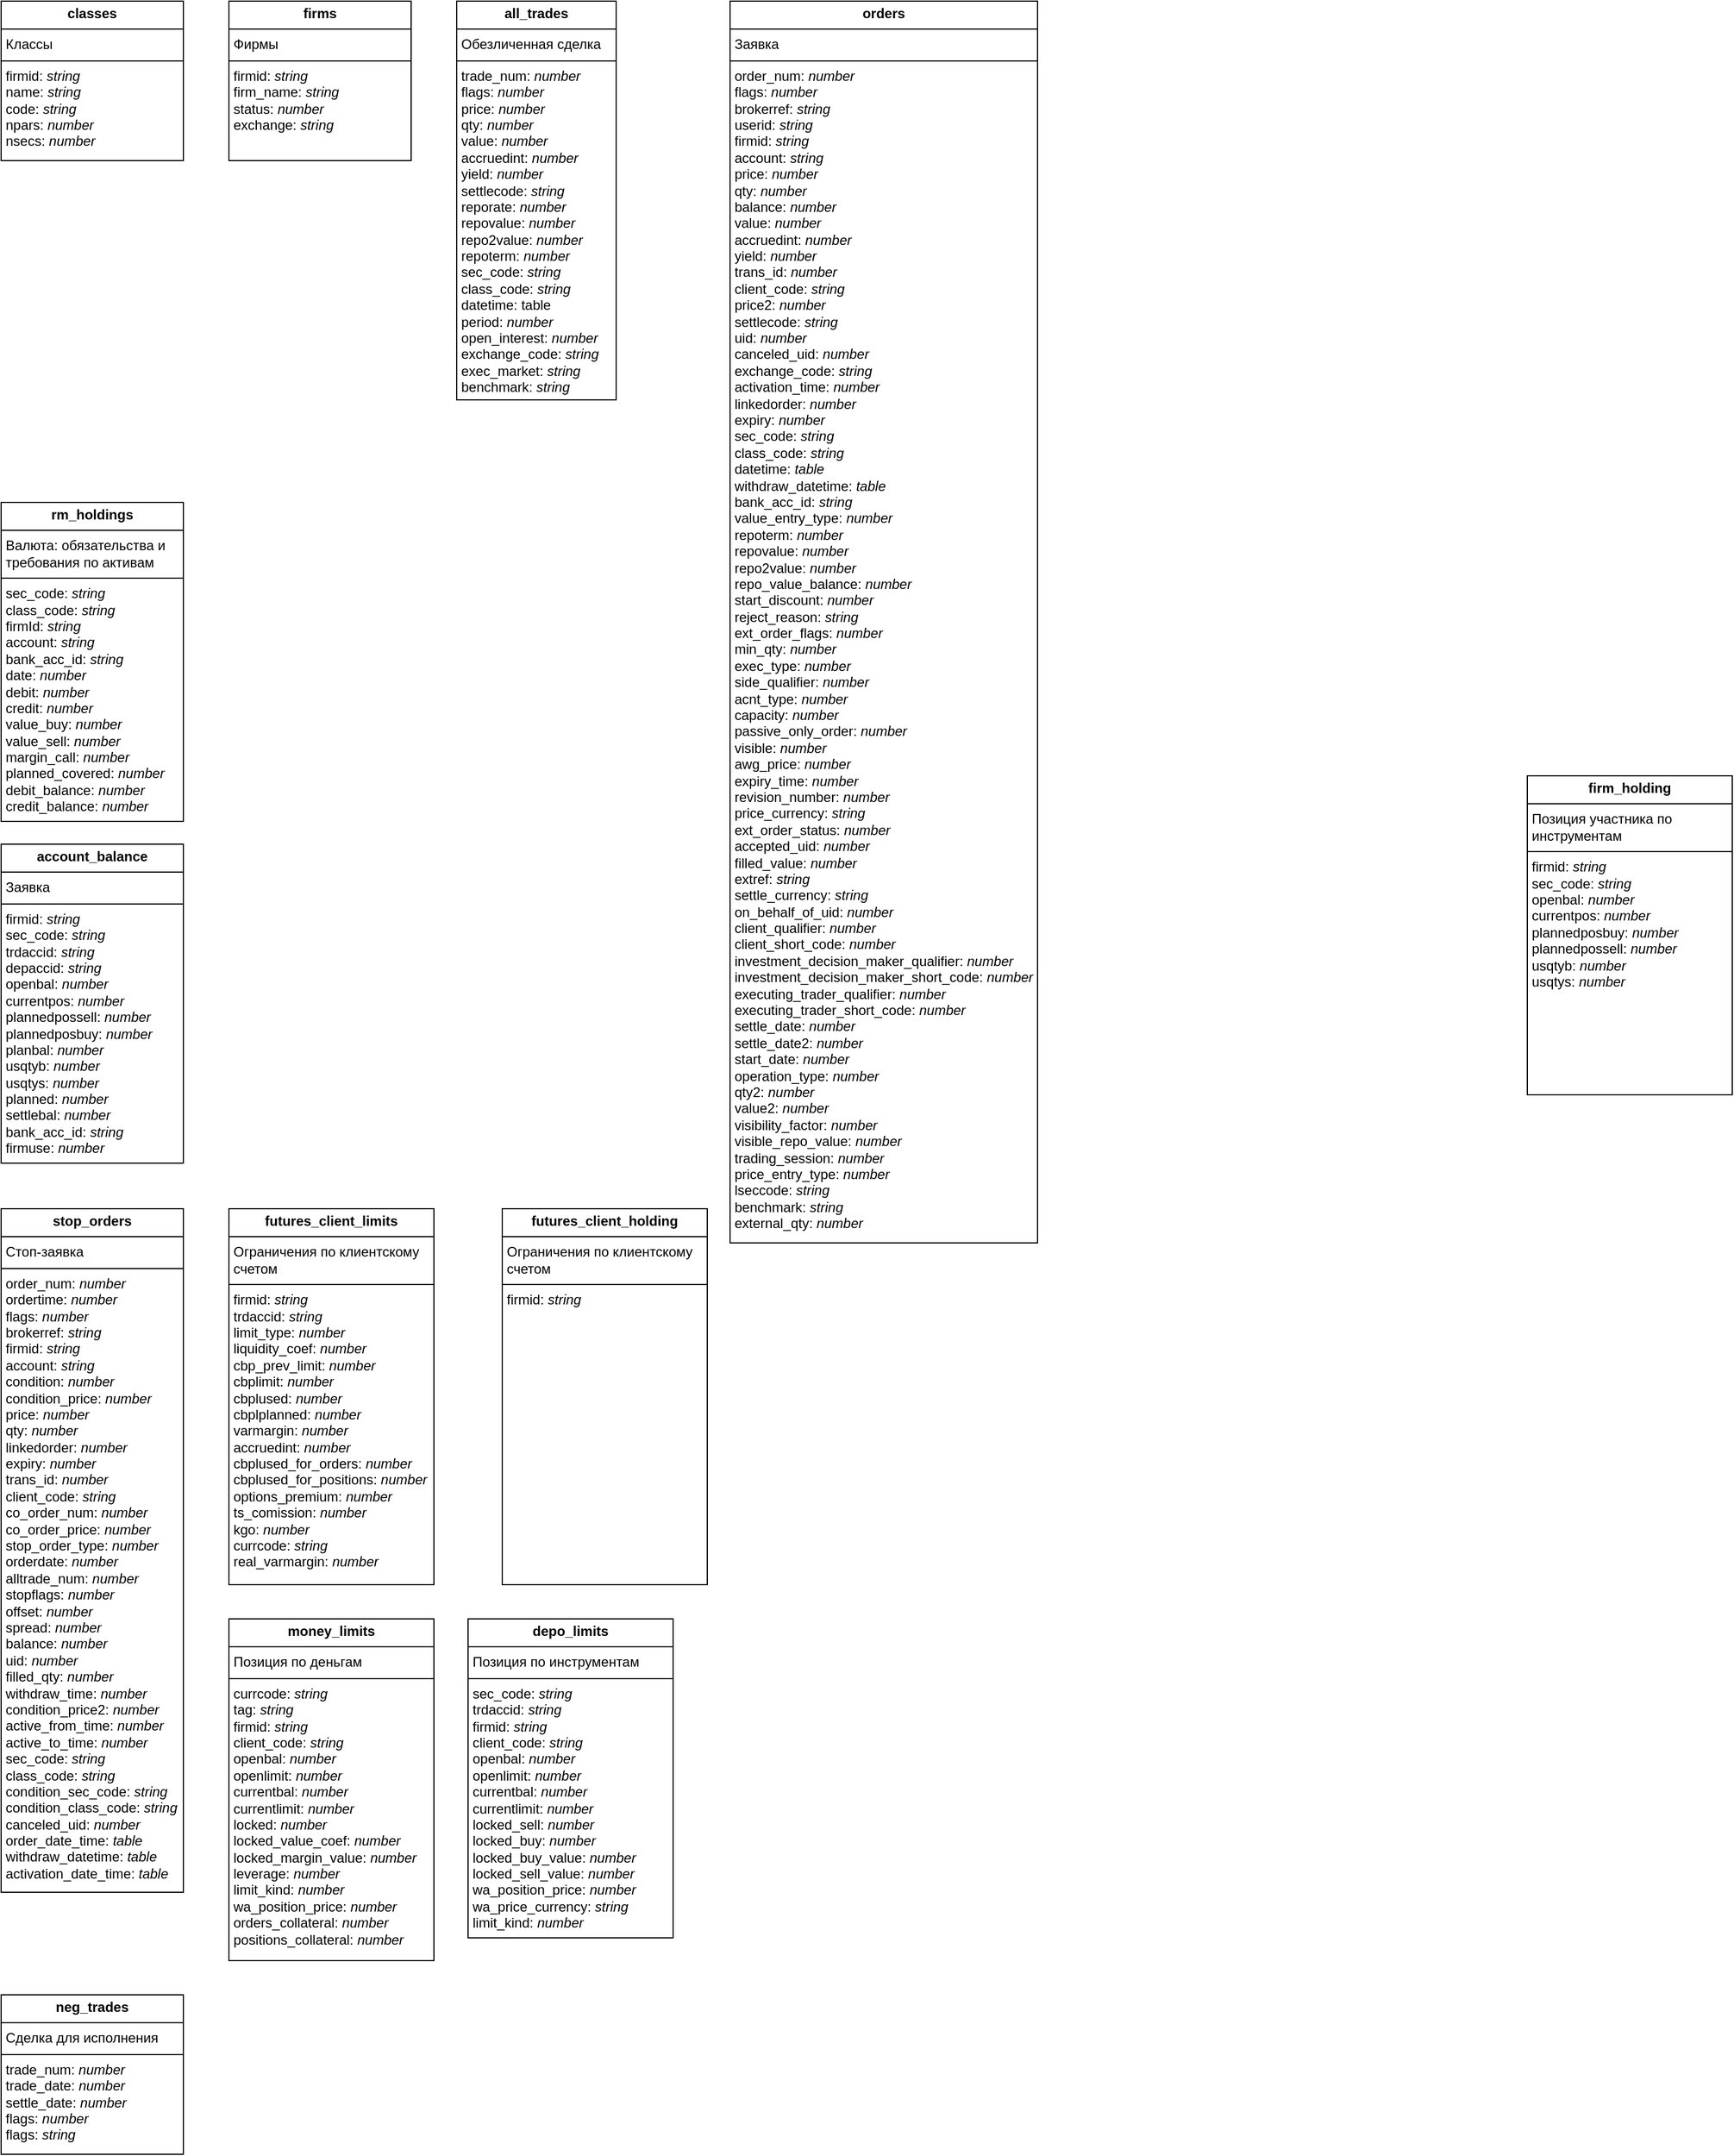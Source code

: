 <mxfile version="25.0.3">
  <diagram name="Page-1" id="c4acf3e9-155e-7222-9cf6-157b1a14988f">
    <mxGraphModel dx="1143" dy="1755" grid="1" gridSize="10" guides="1" tooltips="1" connect="1" arrows="1" fold="1" page="1" pageScale="1" pageWidth="850" pageHeight="1100" background="none" math="0" shadow="0">
      <root>
        <mxCell id="0" />
        <mxCell id="1" parent="0" />
        <mxCell id="q_UCc-18Xy8fkIxG4art-5" value="&lt;p style=&quot;margin:0px;margin-top:4px;text-align:center;&quot;&gt;&lt;b&gt;rm_holdings&lt;/b&gt;&lt;/p&gt;&lt;hr size=&quot;1&quot; style=&quot;border-style:solid;&quot;&gt;&lt;p style=&quot;margin:0px;margin-left:4px;&quot;&gt;Валюта: обязательства и требования по активам&lt;/p&gt;&lt;hr size=&quot;1&quot; style=&quot;border-style:solid;&quot;&gt;&lt;p style=&quot;margin:0px;margin-left:4px;&quot;&gt;sec_code: &lt;i&gt;string&lt;/i&gt;&lt;/p&gt;&lt;p style=&quot;margin:0px;margin-left:4px;&quot;&gt;class_code:&amp;nbsp;&lt;i style=&quot;background-color: initial;&quot;&gt;string&lt;/i&gt;&lt;/p&gt;&lt;p style=&quot;margin:0px;margin-left:4px;&quot;&gt;&lt;span style=&quot;background-color: initial;&quot;&gt;firmId:&amp;nbsp;&lt;/span&gt;&lt;i style=&quot;background-color: initial;&quot;&gt;string&lt;/i&gt;&lt;/p&gt;&lt;p style=&quot;margin:0px;margin-left:4px;&quot;&gt;&lt;span style=&quot;background-color: initial;&quot;&gt;account:&amp;nbsp;&lt;/span&gt;&lt;i style=&quot;background-color: initial;&quot;&gt;string&lt;/i&gt;&lt;/p&gt;&lt;p style=&quot;margin:0px;margin-left:4px;&quot;&gt;&lt;span style=&quot;background-color: initial;&quot;&gt;bank_acc_id:&amp;nbsp;&lt;/span&gt;&lt;i style=&quot;background-color: initial;&quot;&gt;string&lt;/i&gt;&lt;/p&gt;&lt;p style=&quot;margin:0px;margin-left:4px;&quot;&gt;&lt;span style=&quot;background-color: initial;&quot;&gt;date:&amp;nbsp;&lt;/span&gt;&lt;span style=&quot;background-color: initial;&quot;&gt;&lt;i&gt;number&lt;/i&gt;&lt;/span&gt;&lt;/p&gt;&lt;p style=&quot;margin:0px;margin-left:4px;&quot;&gt;&lt;span style=&quot;background-color: initial;&quot;&gt;debit:&amp;nbsp;&lt;/span&gt;&lt;i style=&quot;background-color: initial;&quot;&gt;number&lt;/i&gt;&lt;/p&gt;&lt;p style=&quot;margin:0px;margin-left:4px;&quot;&gt;&lt;span style=&quot;background-color: initial;&quot;&gt;credit:&amp;nbsp;&lt;/span&gt;&lt;i style=&quot;background-color: initial;&quot;&gt;number&lt;/i&gt;&lt;/p&gt;&lt;p style=&quot;margin:0px;margin-left:4px;&quot;&gt;&lt;span style=&quot;background-color: initial;&quot;&gt;value_buy:&amp;nbsp;&lt;/span&gt;&lt;i style=&quot;background-color: initial;&quot;&gt;number&lt;/i&gt;&lt;/p&gt;&lt;p style=&quot;margin:0px;margin-left:4px;&quot;&gt;&lt;span style=&quot;background-color: initial;&quot;&gt;value_sell:&amp;nbsp;&lt;/span&gt;&lt;i style=&quot;background-color: initial;&quot;&gt;number&lt;/i&gt;&lt;/p&gt;&lt;p style=&quot;margin:0px;margin-left:4px;&quot;&gt;&lt;span style=&quot;background-color: initial;&quot;&gt;margin_call:&amp;nbsp;&lt;/span&gt;&lt;i style=&quot;background-color: initial;&quot;&gt;number&lt;/i&gt;&lt;/p&gt;&lt;p style=&quot;margin:0px;margin-left:4px;&quot;&gt;&lt;span style=&quot;background-color: initial;&quot;&gt;planned_covered:&amp;nbsp;&lt;/span&gt;&lt;i style=&quot;background-color: initial;&quot;&gt;number&lt;/i&gt;&lt;/p&gt;&lt;p style=&quot;margin:0px;margin-left:4px;&quot;&gt;&lt;span style=&quot;background-color: initial;&quot;&gt;debit_balance:&amp;nbsp;&lt;/span&gt;&lt;i style=&quot;background-color: initial;&quot;&gt;number&lt;/i&gt;&lt;/p&gt;&lt;p style=&quot;margin:0px;margin-left:4px;&quot;&gt;&lt;span style=&quot;background-color: initial;&quot;&gt;credit_balance:&amp;nbsp;&lt;/span&gt;&lt;i style=&quot;background-color: initial;&quot;&gt;number&lt;/i&gt;&lt;/p&gt;&lt;p style=&quot;margin:0px;margin-left:4px;&quot;&gt;&lt;span style=&quot;background-color: initial;&quot;&gt;&lt;i&gt;&lt;br&gt;&lt;/i&gt;&lt;/span&gt;&lt;/p&gt;" style="verticalAlign=top;align=left;overflow=fill;html=1;whiteSpace=wrap;" vertex="1" parent="1">
          <mxGeometry x="40" y="40" width="160" height="280" as="geometry" />
        </mxCell>
        <mxCell id="q_UCc-18Xy8fkIxG4art-6" value="&lt;p style=&quot;margin:0px;margin-top:4px;text-align:center;&quot;&gt;&lt;b&gt;classes&lt;/b&gt;&lt;/p&gt;&lt;hr size=&quot;1&quot; style=&quot;border-style:solid;&quot;&gt;&lt;p style=&quot;margin:0px;margin-left:4px;&quot;&gt;Классы&lt;/p&gt;&lt;hr size=&quot;1&quot; style=&quot;border-style:solid;&quot;&gt;&lt;p style=&quot;margin:0px;margin-left:4px;&quot;&gt;firmid: &lt;i&gt;string&lt;/i&gt;&lt;/p&gt;&lt;p style=&quot;margin:0px;margin-left:4px;&quot;&gt;name:&amp;nbsp;&lt;i style=&quot;background-color: initial;&quot;&gt;string&lt;/i&gt;&lt;/p&gt;&lt;p style=&quot;margin:0px;margin-left:4px;&quot;&gt;&lt;span style=&quot;background-color: initial;&quot;&gt;code:&amp;nbsp;&lt;/span&gt;&lt;i style=&quot;background-color: initial;&quot;&gt;string&lt;/i&gt;&lt;/p&gt;&lt;p style=&quot;margin:0px;margin-left:4px;&quot;&gt;&lt;span style=&quot;background-color: initial;&quot;&gt;npars:&amp;nbsp;&lt;/span&gt;&lt;span style=&quot;background-color: initial;&quot;&gt;&lt;i&gt;number&lt;/i&gt;&lt;/span&gt;&lt;/p&gt;&lt;p style=&quot;margin:0px;margin-left:4px;&quot;&gt;&lt;span style=&quot;background-color: initial;&quot;&gt;nsecs:&amp;nbsp;&lt;/span&gt;&lt;i style=&quot;background-color: initial;&quot;&gt;number&lt;/i&gt;&lt;/p&gt;&lt;p style=&quot;margin:0px;margin-left:4px;&quot;&gt;&lt;span style=&quot;background-color: initial;&quot;&gt;&lt;i&gt;&lt;br&gt;&lt;/i&gt;&lt;/span&gt;&lt;/p&gt;" style="verticalAlign=top;align=left;overflow=fill;html=1;whiteSpace=wrap;" vertex="1" parent="1">
          <mxGeometry x="40" y="-400" width="160" height="140" as="geometry" />
        </mxCell>
        <mxCell id="q_UCc-18Xy8fkIxG4art-7" value="&lt;p style=&quot;margin:0px;margin-top:4px;text-align:center;&quot;&gt;&lt;b&gt;all_trades&lt;/b&gt;&lt;/p&gt;&lt;hr size=&quot;1&quot; style=&quot;border-style:solid;&quot;&gt;&lt;p style=&quot;margin:0px;margin-left:4px;&quot;&gt;Обезличенная сделка&lt;/p&gt;&lt;hr size=&quot;1&quot; style=&quot;border-style:solid;&quot;&gt;&lt;p style=&quot;margin:0px;margin-left:4px;&quot;&gt;trade_num:&amp;nbsp;&lt;i style=&quot;background-color: initial;&quot;&gt;number&lt;/i&gt;&lt;/p&gt;&lt;p style=&quot;margin:0px;margin-left:4px;&quot;&gt;flags:&amp;nbsp;&lt;i style=&quot;background-color: initial;&quot;&gt;number&lt;/i&gt;&lt;/p&gt;&lt;p style=&quot;margin:0px;margin-left:4px;&quot;&gt;&lt;span style=&quot;background-color: initial;&quot;&gt;price:&amp;nbsp;&lt;/span&gt;&lt;i style=&quot;background-color: initial;&quot;&gt;number&lt;/i&gt;&lt;/p&gt;&lt;p style=&quot;margin:0px;margin-left:4px;&quot;&gt;qty:&amp;nbsp;&lt;i style=&quot;background-color: initial;&quot;&gt;number&lt;/i&gt;&lt;/p&gt;&lt;p style=&quot;margin:0px;margin-left:4px;&quot;&gt;&lt;span style=&quot;background-color: initial;&quot;&gt;value:&amp;nbsp;&lt;/span&gt;&lt;i style=&quot;background-color: initial;&quot;&gt;number&lt;/i&gt;&lt;/p&gt;&lt;p style=&quot;margin:0px;margin-left:4px;&quot;&gt;accruedint:&amp;nbsp;&lt;i style=&quot;background-color: initial;&quot;&gt;number&lt;/i&gt;&lt;/p&gt;&lt;p style=&quot;margin:0px;margin-left:4px;&quot;&gt;yield:&amp;nbsp;&lt;i style=&quot;background-color: initial;&quot;&gt;number&lt;/i&gt;&lt;/p&gt;&lt;p style=&quot;margin:0px;margin-left:4px;&quot;&gt;&lt;span style=&quot;background-color: initial;&quot;&gt;settlecode:&amp;nbsp;&lt;/span&gt;&lt;span style=&quot;background-color: initial;&quot;&gt;&lt;i&gt;string&lt;/i&gt;&lt;/span&gt;&lt;/p&gt;&lt;p style=&quot;margin:0px;margin-left:4px;&quot;&gt;reporate:&amp;nbsp;&lt;i style=&quot;background-color: initial;&quot;&gt;number&lt;/i&gt;&lt;/p&gt;&lt;p style=&quot;margin:0px;margin-left:4px;&quot;&gt;&lt;span style=&quot;background-color: initial;&quot;&gt;repovalue:&amp;nbsp;&lt;/span&gt;&lt;i style=&quot;background-color: initial;&quot;&gt;number&lt;/i&gt;&lt;/p&gt;&lt;p style=&quot;margin:0px;margin-left:4px;&quot;&gt;&lt;span style=&quot;background-color: initial;&quot;&gt;repo2value:&amp;nbsp;&lt;/span&gt;&lt;i style=&quot;background-color: initial;&quot;&gt;number&lt;/i&gt;&lt;/p&gt;&lt;p style=&quot;margin:0px;margin-left:4px;&quot;&gt;repoterm:&amp;nbsp;&lt;i style=&quot;background-color: initial;&quot;&gt;number&lt;/i&gt;&lt;/p&gt;&lt;p style=&quot;margin:0px;margin-left:4px;&quot;&gt;&lt;span style=&quot;background-color: initial;&quot;&gt;sec_code:&amp;nbsp;&lt;/span&gt;&lt;i style=&quot;background-color: initial;&quot;&gt;string&lt;/i&gt;&lt;/p&gt;&lt;p style=&quot;margin:0px;margin-left:4px;&quot;&gt;&lt;span style=&quot;background-color: initial;&quot;&gt;class_code:&amp;nbsp;&lt;/span&gt;&lt;i style=&quot;background-color: initial;&quot;&gt;string&lt;/i&gt;&lt;/p&gt;&lt;p style=&quot;margin:0px;margin-left:4px;&quot;&gt;datetime: table&lt;/p&gt;&lt;p style=&quot;margin:0px;margin-left:4px;&quot;&gt;period:&amp;nbsp;&lt;i style=&quot;background-color: initial;&quot;&gt;number&lt;/i&gt;&lt;/p&gt;&lt;p style=&quot;margin:0px;margin-left:4px;&quot;&gt;&lt;span style=&quot;background-color: initial;&quot;&gt;open_interest:&amp;nbsp;&lt;/span&gt;&lt;i style=&quot;background-color: initial;&quot;&gt;number&lt;/i&gt;&lt;/p&gt;&lt;p style=&quot;margin:0px;margin-left:4px;&quot;&gt;exchange_code:&amp;nbsp;&lt;i style=&quot;background-color: initial;&quot;&gt;string&lt;/i&gt;&lt;/p&gt;&lt;p style=&quot;margin:0px;margin-left:4px;&quot;&gt;exec_market:&amp;nbsp;&lt;i style=&quot;background-color: initial;&quot;&gt;string&lt;/i&gt;&lt;/p&gt;&lt;p style=&quot;margin:0px;margin-left:4px;&quot;&gt;&lt;span style=&quot;background-color: initial;&quot;&gt;benchmark:&amp;nbsp;&lt;/span&gt;&lt;i style=&quot;background-color: initial;&quot;&gt;string&lt;/i&gt;&lt;/p&gt;" style="verticalAlign=top;align=left;overflow=fill;html=1;whiteSpace=wrap;" vertex="1" parent="1">
          <mxGeometry x="440" y="-400" width="140" height="350" as="geometry" />
        </mxCell>
        <mxCell id="q_UCc-18Xy8fkIxG4art-8" value="&lt;p style=&quot;margin:0px;margin-top:4px;text-align:center;&quot;&gt;&lt;b&gt;orders&lt;/b&gt;&lt;/p&gt;&lt;hr size=&quot;1&quot; style=&quot;border-style:solid;&quot;&gt;&lt;p style=&quot;margin:0px;margin-left:4px;&quot;&gt;Заявка&amp;nbsp;&lt;/p&gt;&lt;hr size=&quot;1&quot; style=&quot;border-style:solid;&quot;&gt;&lt;p style=&quot;margin:0px;margin-left:4px;&quot;&gt;order_num:&amp;nbsp;&lt;i style=&quot;background-color: initial;&quot;&gt;number&lt;/i&gt;&lt;/p&gt;&lt;p style=&quot;margin:0px;margin-left:4px;&quot;&gt;&lt;span style=&quot;background-color: initial;&quot;&gt;flags:&amp;nbsp;&lt;/span&gt;&lt;i style=&quot;background-color: initial;&quot;&gt;number&lt;/i&gt;&lt;/p&gt;&lt;p style=&quot;margin:0px;margin-left:4px;&quot;&gt;&lt;span style=&quot;background-color: initial;&quot;&gt;brokerref:&amp;nbsp;&lt;/span&gt;&lt;i style=&quot;background-color: initial;&quot;&gt;string&lt;/i&gt;&lt;/p&gt;&lt;p style=&quot;margin:0px;margin-left:4px;&quot;&gt;&lt;span style=&quot;background-color: initial;&quot;&gt;userid:&amp;nbsp;&lt;/span&gt;&lt;i style=&quot;background-color: initial;&quot;&gt;string&lt;/i&gt;&lt;/p&gt;&lt;p style=&quot;margin:0px;margin-left:4px;&quot;&gt;&lt;span style=&quot;background-color: initial;&quot;&gt;firmid:&amp;nbsp;&lt;/span&gt;&lt;i style=&quot;background-color: initial;&quot;&gt;string&lt;/i&gt;&lt;/p&gt;&lt;p style=&quot;margin:0px;margin-left:4px;&quot;&gt;&lt;span style=&quot;background-color: initial;&quot;&gt;account:&amp;nbsp;&lt;/span&gt;&lt;i style=&quot;background-color: initial;&quot;&gt;string&lt;/i&gt;&lt;/p&gt;&lt;p style=&quot;margin:0px;margin-left:4px;&quot;&gt;&lt;span style=&quot;background-color: initial;&quot;&gt;price:&amp;nbsp;&lt;/span&gt;&lt;i style=&quot;background-color: initial;&quot;&gt;number&lt;/i&gt;&lt;/p&gt;&lt;p style=&quot;margin:0px;margin-left:4px;&quot;&gt;&lt;span style=&quot;background-color: initial;&quot;&gt;qty:&amp;nbsp;&lt;/span&gt;&lt;i style=&quot;background-color: initial;&quot;&gt;number&lt;/i&gt;&lt;/p&gt;&lt;p style=&quot;margin:0px;margin-left:4px;&quot;&gt;&lt;span style=&quot;background-color: initial;&quot;&gt;balance:&amp;nbsp;&lt;/span&gt;&lt;i style=&quot;background-color: initial;&quot;&gt;number&lt;/i&gt;&lt;/p&gt;&lt;p style=&quot;margin:0px;margin-left:4px;&quot;&gt;&lt;span style=&quot;background-color: initial;&quot;&gt;value:&amp;nbsp;&lt;/span&gt;&lt;i style=&quot;background-color: initial;&quot;&gt;number&lt;/i&gt;&lt;/p&gt;&lt;p style=&quot;margin:0px;margin-left:4px;&quot;&gt;&lt;span style=&quot;background-color: initial;&quot;&gt;accruedint:&amp;nbsp;&lt;/span&gt;&lt;i style=&quot;background-color: initial;&quot;&gt;number&lt;/i&gt;&lt;/p&gt;&lt;p style=&quot;margin:0px;margin-left:4px;&quot;&gt;&lt;span style=&quot;background-color: initial;&quot;&gt;yield:&amp;nbsp;&lt;/span&gt;&lt;i style=&quot;background-color: initial;&quot;&gt;number&lt;/i&gt;&lt;/p&gt;&lt;p style=&quot;margin:0px;margin-left:4px;&quot;&gt;&lt;span style=&quot;background-color: initial;&quot;&gt;trans_id:&amp;nbsp;&lt;/span&gt;&lt;i style=&quot;background-color: initial;&quot;&gt;number&lt;/i&gt;&lt;/p&gt;&lt;p style=&quot;margin:0px;margin-left:4px;&quot;&gt;&lt;span style=&quot;background-color: initial;&quot;&gt;client_code:&amp;nbsp;&lt;/span&gt;&lt;i style=&quot;background-color: initial;&quot;&gt;string&lt;/i&gt;&lt;/p&gt;&lt;p style=&quot;margin:0px;margin-left:4px;&quot;&gt;&lt;span style=&quot;background-color: initial;&quot;&gt;price2:&amp;nbsp;&lt;/span&gt;&lt;i style=&quot;background-color: initial;&quot;&gt;number&lt;/i&gt;&lt;/p&gt;&lt;p style=&quot;margin:0px;margin-left:4px;&quot;&gt;&lt;span style=&quot;background-color: initial;&quot;&gt;settlecode:&amp;nbsp;&lt;/span&gt;&lt;i style=&quot;background-color: initial;&quot;&gt;string&lt;/i&gt;&lt;/p&gt;&lt;p style=&quot;margin:0px;margin-left:4px;&quot;&gt;&lt;span style=&quot;background-color: initial;&quot;&gt;uid:&amp;nbsp;&lt;/span&gt;&lt;i style=&quot;background-color: initial;&quot;&gt;number&lt;/i&gt;&lt;/p&gt;&lt;p style=&quot;margin:0px;margin-left:4px;&quot;&gt;&lt;span style=&quot;background-color: initial;&quot;&gt;canceled_uid:&amp;nbsp;&lt;/span&gt;&lt;i style=&quot;background-color: initial;&quot;&gt;number&lt;/i&gt;&lt;/p&gt;&lt;p style=&quot;margin:0px;margin-left:4px;&quot;&gt;&lt;span style=&quot;background-color: initial;&quot;&gt;exchange_code:&amp;nbsp;&lt;/span&gt;&lt;i style=&quot;background-color: initial;&quot;&gt;string&lt;/i&gt;&lt;/p&gt;&lt;p style=&quot;margin:0px;margin-left:4px;&quot;&gt;&lt;span style=&quot;background-color: initial;&quot;&gt;activation_time:&amp;nbsp;&lt;/span&gt;&lt;i style=&quot;background-color: initial;&quot;&gt;number&lt;/i&gt;&lt;/p&gt;&lt;p style=&quot;margin:0px;margin-left:4px;&quot;&gt;&lt;span style=&quot;background-color: initial;&quot;&gt;linkedorder:&amp;nbsp;&lt;/span&gt;&lt;i style=&quot;background-color: initial;&quot;&gt;number&lt;/i&gt;&lt;/p&gt;&lt;p style=&quot;margin:0px;margin-left:4px;&quot;&gt;&lt;span style=&quot;background-color: initial;&quot;&gt;expiry:&amp;nbsp;&lt;/span&gt;&lt;i style=&quot;background-color: initial;&quot;&gt;number&lt;/i&gt;&lt;/p&gt;&lt;p style=&quot;margin:0px;margin-left:4px;&quot;&gt;&lt;i style=&quot;background-color: initial;&quot;&gt;&lt;/i&gt;&lt;/p&gt;&lt;p style=&quot;margin:0px;margin-left:4px;&quot;&gt;sec_code:&amp;nbsp;&lt;i style=&quot;background-color: initial;&quot;&gt;string&lt;/i&gt;&lt;/p&gt;&lt;p style=&quot;margin:0px;margin-left:4px;&quot;&gt;&lt;span style=&quot;background-color: initial;&quot;&gt;class_code:&lt;/span&gt;&lt;i style=&quot;background-color: initial;&quot;&gt;&amp;nbsp;&lt;/i&gt;&lt;i style=&quot;background-color: initial;&quot;&gt;string&lt;/i&gt;&lt;/p&gt;&lt;p style=&quot;margin:0px;margin-left:4px;&quot;&gt;&lt;span style=&quot;background-color: initial;&quot;&gt;datetime: &lt;i&gt;table&lt;/i&gt;&lt;/span&gt;&lt;/p&gt;&lt;p style=&quot;margin:0px;margin-left:4px;&quot;&gt;&lt;span style=&quot;background-color: initial;&quot;&gt;withdraw_datetime:&amp;nbsp;&lt;/span&gt;&lt;i style=&quot;background-color: initial;&quot;&gt;table&lt;/i&gt;&lt;/p&gt;&lt;p style=&quot;margin:0px;margin-left:4px;&quot;&gt;&lt;span style=&quot;background-color: initial;&quot;&gt;bank_acc_id:&amp;nbsp;&lt;/span&gt;&lt;i style=&quot;background-color: initial;&quot;&gt;string&lt;/i&gt;&lt;/p&gt;&lt;p style=&quot;margin:0px;margin-left:4px;&quot;&gt;&lt;span style=&quot;background-color: initial;&quot;&gt;value_entry_type:&amp;nbsp;&lt;/span&gt;&lt;i style=&quot;background-color: initial;&quot;&gt;number&lt;/i&gt;&lt;/p&gt;&lt;p style=&quot;margin:0px;margin-left:4px;&quot;&gt;&lt;span style=&quot;background-color: initial;&quot;&gt;repoterm:&amp;nbsp;&lt;/span&gt;&lt;i style=&quot;background-color: initial;&quot;&gt;number&lt;/i&gt;&lt;/p&gt;&lt;p style=&quot;margin:0px;margin-left:4px;&quot;&gt;&lt;span style=&quot;background-color: initial;&quot;&gt;repovalue:&amp;nbsp;&lt;/span&gt;&lt;i style=&quot;background-color: initial;&quot;&gt;number&lt;/i&gt;&lt;/p&gt;&lt;p style=&quot;margin:0px;margin-left:4px;&quot;&gt;&lt;span style=&quot;background-color: initial;&quot;&gt;repo2value:&amp;nbsp;&lt;/span&gt;&lt;i style=&quot;background-color: initial;&quot;&gt;number&lt;/i&gt;&lt;/p&gt;&lt;p style=&quot;margin:0px;margin-left:4px;&quot;&gt;&lt;span style=&quot;background-color: initial;&quot;&gt;repo_value_balance:&amp;nbsp;&lt;/span&gt;&lt;i style=&quot;background-color: initial;&quot;&gt;number&lt;/i&gt;&lt;/p&gt;&lt;p style=&quot;margin:0px;margin-left:4px;&quot;&gt;&lt;span style=&quot;background-color: initial;&quot;&gt;start_discount:&amp;nbsp;&lt;/span&gt;&lt;i style=&quot;background-color: initial;&quot;&gt;number&lt;/i&gt;&lt;/p&gt;&lt;p style=&quot;margin:0px;margin-left:4px;&quot;&gt;&lt;span style=&quot;background-color: initial;&quot;&gt;reject_reason:&amp;nbsp;&lt;/span&gt;&lt;i style=&quot;background-color: initial;&quot;&gt;string&lt;/i&gt;&lt;/p&gt;&lt;p style=&quot;margin:0px;margin-left:4px;&quot;&gt;&lt;span style=&quot;background-color: initial;&quot;&gt;ext_order_flags:&amp;nbsp;&lt;/span&gt;&lt;i style=&quot;background-color: initial;&quot;&gt;number&lt;/i&gt;&lt;/p&gt;&lt;p style=&quot;margin:0px;margin-left:4px;&quot;&gt;&lt;span style=&quot;background-color: initial;&quot;&gt;min_qty:&amp;nbsp;&lt;/span&gt;&lt;i style=&quot;background-color: initial;&quot;&gt;number&lt;/i&gt;&lt;/p&gt;&lt;p style=&quot;margin:0px;margin-left:4px;&quot;&gt;&lt;span style=&quot;background-color: initial;&quot;&gt;exec_type:&amp;nbsp;&lt;/span&gt;&lt;i style=&quot;background-color: initial;&quot;&gt;number&lt;/i&gt;&lt;/p&gt;&lt;p style=&quot;margin:0px;margin-left:4px;&quot;&gt;&lt;span style=&quot;background-color: initial;&quot;&gt;side_qualifier:&amp;nbsp;&lt;/span&gt;&lt;i style=&quot;background-color: initial;&quot;&gt;number&lt;/i&gt;&lt;/p&gt;&lt;p style=&quot;margin:0px;margin-left:4px;&quot;&gt;&lt;span style=&quot;background-color: initial;&quot;&gt;acnt_type:&amp;nbsp;&lt;/span&gt;&lt;i style=&quot;background-color: initial;&quot;&gt;number&lt;/i&gt;&lt;/p&gt;&lt;p style=&quot;margin:0px;margin-left:4px;&quot;&gt;capacity:&amp;nbsp;&lt;i style=&quot;background-color: initial;&quot;&gt;number&lt;/i&gt;&lt;/p&gt;&lt;p style=&quot;margin:0px;margin-left:4px;&quot;&gt;&lt;span style=&quot;background-color: initial;&quot;&gt;passive_only_order:&amp;nbsp;&lt;/span&gt;&lt;i style=&quot;background-color: initial;&quot;&gt;number&lt;/i&gt;&lt;/p&gt;&lt;p style=&quot;margin:0px;margin-left:4px;&quot;&gt;&lt;span style=&quot;background-color: initial;&quot;&gt;visible:&amp;nbsp;&lt;/span&gt;&lt;i style=&quot;background-color: initial;&quot;&gt;number&lt;/i&gt;&lt;/p&gt;&lt;p style=&quot;margin:0px;margin-left:4px;&quot;&gt;&lt;span style=&quot;background-color: initial;&quot;&gt;awg_price:&amp;nbsp;&lt;/span&gt;&lt;i style=&quot;background-color: initial;&quot;&gt;number&lt;/i&gt;&lt;/p&gt;&lt;p style=&quot;margin:0px;margin-left:4px;&quot;&gt;&lt;span style=&quot;background-color: initial;&quot;&gt;expiry_time:&amp;nbsp;&lt;/span&gt;&lt;i style=&quot;background-color: initial;&quot;&gt;number&lt;/i&gt;&lt;/p&gt;&lt;p style=&quot;margin:0px;margin-left:4px;&quot;&gt;&lt;span style=&quot;background-color: initial;&quot;&gt;revision_number:&amp;nbsp;&lt;/span&gt;&lt;i style=&quot;background-color: initial;&quot;&gt;number&lt;/i&gt;&lt;/p&gt;&lt;p style=&quot;margin:0px;margin-left:4px;&quot;&gt;&lt;span style=&quot;background-color: initial;&quot;&gt;price_currency:&amp;nbsp;&lt;/span&gt;&lt;i style=&quot;background-color: initial;&quot;&gt;string&lt;/i&gt;&lt;/p&gt;&lt;p style=&quot;margin:0px;margin-left:4px;&quot;&gt;&lt;span style=&quot;background-color: initial;&quot;&gt;ext_order_status:&amp;nbsp;&lt;/span&gt;&lt;i style=&quot;background-color: initial;&quot;&gt;number&lt;/i&gt;&lt;/p&gt;&lt;p style=&quot;margin:0px;margin-left:4px;&quot;&gt;&lt;span style=&quot;background-color: initial;&quot;&gt;accepted_uid:&amp;nbsp;&lt;/span&gt;&lt;i style=&quot;background-color: initial;&quot;&gt;number&lt;/i&gt;&lt;/p&gt;&lt;p style=&quot;margin:0px;margin-left:4px;&quot;&gt;&lt;span style=&quot;background-color: initial;&quot;&gt;filled_value:&amp;nbsp;&lt;/span&gt;&lt;i style=&quot;background-color: initial;&quot;&gt;number&lt;/i&gt;&lt;/p&gt;&lt;p style=&quot;margin:0px;margin-left:4px;&quot;&gt;&lt;span style=&quot;background-color: initial;&quot;&gt;extref:&amp;nbsp;&lt;/span&gt;&lt;i style=&quot;background-color: initial;&quot;&gt;string&lt;/i&gt;&lt;/p&gt;&lt;p style=&quot;margin:0px;margin-left:4px;&quot;&gt;&lt;span style=&quot;background-color: initial;&quot;&gt;settle_currency:&amp;nbsp;&lt;/span&gt;&lt;i style=&quot;background-color: initial;&quot;&gt;string&lt;/i&gt;&lt;/p&gt;&lt;p style=&quot;margin:0px;margin-left:4px;&quot;&gt;&lt;span style=&quot;background-color: initial;&quot;&gt;on_behalf_of_uid:&amp;nbsp;&lt;/span&gt;&lt;i style=&quot;background-color: initial;&quot;&gt;number&lt;/i&gt;&lt;/p&gt;&lt;p style=&quot;margin:0px;margin-left:4px;&quot;&gt;&lt;span style=&quot;background-color: initial;&quot;&gt;client_qualifier:&amp;nbsp;&lt;/span&gt;&lt;i style=&quot;background-color: initial;&quot;&gt;number&lt;/i&gt;&lt;/p&gt;&lt;p style=&quot;margin:0px;margin-left:4px;&quot;&gt;&lt;span style=&quot;background-color: initial;&quot;&gt;client_short_code:&amp;nbsp;&lt;/span&gt;&lt;i style=&quot;background-color: initial;&quot;&gt;number&lt;/i&gt;&lt;/p&gt;&lt;p style=&quot;margin:0px;margin-left:4px;&quot;&gt;&lt;span style=&quot;background-color: initial;&quot;&gt;investment_decision_maker_qualifier:&amp;nbsp;&lt;/span&gt;&lt;i style=&quot;background-color: initial;&quot;&gt;number&lt;/i&gt;&lt;/p&gt;&lt;p style=&quot;margin:0px;margin-left:4px;&quot;&gt;&lt;span style=&quot;background-color: initial;&quot;&gt;investment_decision_maker_short_code:&amp;nbsp;&lt;/span&gt;&lt;i style=&quot;background-color: initial;&quot;&gt;number&lt;/i&gt;&lt;/p&gt;&lt;p style=&quot;margin:0px;margin-left:4px;&quot;&gt;&lt;span style=&quot;background-color: initial;&quot;&gt;executing_trader_qualifier:&amp;nbsp;&lt;/span&gt;&lt;i style=&quot;background-color: initial;&quot;&gt;number&lt;/i&gt;&lt;/p&gt;&lt;p style=&quot;margin:0px;margin-left:4px;&quot;&gt;&lt;span style=&quot;background-color: initial;&quot;&gt;executing_trader_short_code:&amp;nbsp;&lt;/span&gt;&lt;i style=&quot;background-color: initial;&quot;&gt;number&lt;/i&gt;&lt;/p&gt;&lt;p style=&quot;margin:0px;margin-left:4px;&quot;&gt;&lt;span style=&quot;background-color: initial;&quot;&gt;settle_date:&amp;nbsp;&lt;/span&gt;&lt;i style=&quot;background-color: initial;&quot;&gt;number&lt;/i&gt;&lt;/p&gt;&lt;p style=&quot;margin:0px;margin-left:4px;&quot;&gt;&lt;span style=&quot;background-color: initial;&quot;&gt;settle_date2:&amp;nbsp;&lt;/span&gt;&lt;i style=&quot;background-color: initial;&quot;&gt;number&lt;/i&gt;&lt;/p&gt;&lt;p style=&quot;margin:0px;margin-left:4px;&quot;&gt;&lt;span style=&quot;background-color: initial;&quot;&gt;start_date:&amp;nbsp;&lt;/span&gt;&lt;i style=&quot;background-color: initial;&quot;&gt;number&lt;/i&gt;&lt;/p&gt;&lt;p style=&quot;margin:0px;margin-left:4px;&quot;&gt;&lt;span style=&quot;background-color: initial;&quot;&gt;operation_type:&amp;nbsp;&lt;/span&gt;&lt;i style=&quot;background-color: initial;&quot;&gt;number&lt;/i&gt;&lt;/p&gt;&lt;p style=&quot;margin:0px;margin-left:4px;&quot;&gt;&lt;span style=&quot;background-color: initial;&quot;&gt;qty2:&amp;nbsp;&lt;/span&gt;&lt;i style=&quot;background-color: initial;&quot;&gt;number&lt;/i&gt;&lt;/p&gt;&lt;p style=&quot;margin:0px;margin-left:4px;&quot;&gt;&lt;span style=&quot;background-color: initial;&quot;&gt;value2:&amp;nbsp;&lt;/span&gt;&lt;i style=&quot;background-color: initial;&quot;&gt;number&lt;/i&gt;&lt;/p&gt;&lt;p style=&quot;margin:0px;margin-left:4px;&quot;&gt;&lt;span style=&quot;background-color: initial;&quot;&gt;visibility_factor:&amp;nbsp;&lt;/span&gt;&lt;i style=&quot;background-color: initial;&quot;&gt;number&lt;/i&gt;&lt;/p&gt;&lt;p style=&quot;margin:0px;margin-left:4px;&quot;&gt;&lt;span style=&quot;background-color: initial;&quot;&gt;visible_repo_value:&amp;nbsp;&lt;/span&gt;&lt;i style=&quot;background-color: initial;&quot;&gt;number&lt;/i&gt;&lt;/p&gt;&lt;p style=&quot;margin:0px;margin-left:4px;&quot;&gt;&lt;span style=&quot;background-color: initial;&quot;&gt;trading_session:&amp;nbsp;&lt;/span&gt;&lt;i style=&quot;background-color: initial;&quot;&gt;number&lt;/i&gt;&lt;/p&gt;&lt;p style=&quot;margin:0px;margin-left:4px;&quot;&gt;&lt;span style=&quot;background-color: initial;&quot;&gt;price_entry_type:&amp;nbsp;&lt;/span&gt;&lt;i style=&quot;background-color: initial;&quot;&gt;number&lt;/i&gt;&lt;/p&gt;&lt;p style=&quot;margin:0px;margin-left:4px;&quot;&gt;&lt;span style=&quot;background-color: initial;&quot;&gt;lseccode:&amp;nbsp;&lt;/span&gt;&lt;i style=&quot;background-color: initial;&quot;&gt;string&lt;/i&gt;&lt;/p&gt;&lt;p style=&quot;margin:0px;margin-left:4px;&quot;&gt;&lt;span style=&quot;background-color: initial;&quot;&gt;benchmark:&amp;nbsp;&lt;/span&gt;&lt;i style=&quot;background-color: initial;&quot;&gt;string&lt;/i&gt;&lt;/p&gt;&lt;p style=&quot;margin:0px;margin-left:4px;&quot;&gt;&lt;span style=&quot;background-color: initial;&quot;&gt;external_qty:&amp;nbsp;&lt;/span&gt;&lt;i style=&quot;background-color: initial;&quot;&gt;number&lt;/i&gt;&lt;/p&gt;" style="verticalAlign=top;align=left;overflow=fill;html=1;whiteSpace=wrap;" vertex="1" parent="1">
          <mxGeometry x="680" y="-400" width="270" height="1090" as="geometry" />
        </mxCell>
        <mxCell id="q_UCc-18Xy8fkIxG4art-9" value="&lt;p style=&quot;margin:0px;margin-top:4px;text-align:center;&quot;&gt;&lt;b&gt;account_balance&lt;/b&gt;&lt;/p&gt;&lt;hr size=&quot;1&quot; style=&quot;border-style:solid;&quot;&gt;&lt;p style=&quot;margin:0px;margin-left:4px;&quot;&gt;Заявка&amp;nbsp;&lt;/p&gt;&lt;hr size=&quot;1&quot; style=&quot;border-style:solid;&quot;&gt;&lt;p style=&quot;margin:0px;margin-left:4px;&quot;&gt;firmid:&amp;nbsp;&lt;i style=&quot;background-color: initial;&quot;&gt;string&lt;/i&gt;&lt;/p&gt;&lt;p style=&quot;margin:0px;margin-left:4px;&quot;&gt;&lt;span style=&quot;background-color: initial;&quot;&gt;sec_code:&amp;nbsp;&lt;/span&gt;&lt;i style=&quot;background-color: initial;&quot;&gt;string&lt;/i&gt;&lt;/p&gt;&lt;p style=&quot;margin:0px;margin-left:4px;&quot;&gt;&lt;span style=&quot;background-color: initial;&quot;&gt;trdaccid:&amp;nbsp;&lt;/span&gt;&lt;i style=&quot;background-color: initial;&quot;&gt;string&lt;/i&gt;&lt;/p&gt;&lt;p style=&quot;margin:0px;margin-left:4px;&quot;&gt;&lt;span style=&quot;background-color: initial;&quot;&gt;depaccid:&amp;nbsp;&lt;/span&gt;&lt;i style=&quot;background-color: initial;&quot;&gt;string&lt;/i&gt;&lt;/p&gt;&lt;p style=&quot;margin:0px;margin-left:4px;&quot;&gt;&lt;span style=&quot;background-color: initial;&quot;&gt;openbal:&amp;nbsp;&lt;/span&gt;&lt;i style=&quot;background-color: initial;&quot;&gt;number&lt;/i&gt;&lt;/p&gt;&lt;p style=&quot;margin:0px;margin-left:4px;&quot;&gt;&lt;span style=&quot;background-color: initial;&quot;&gt;currentpos:&amp;nbsp;&lt;/span&gt;&lt;i style=&quot;background-color: initial;&quot;&gt;number&lt;/i&gt;&lt;/p&gt;&lt;p style=&quot;margin:0px;margin-left:4px;&quot;&gt;&lt;span style=&quot;background-color: initial;&quot;&gt;plannedpossell:&amp;nbsp;&lt;/span&gt;&lt;i style=&quot;background-color: initial;&quot;&gt;number&lt;/i&gt;&lt;/p&gt;&lt;p style=&quot;margin:0px;margin-left:4px;&quot;&gt;&lt;span style=&quot;background-color: initial;&quot;&gt;plannedposbuy:&amp;nbsp;&lt;/span&gt;&lt;i style=&quot;background-color: initial;&quot;&gt;number&lt;/i&gt;&lt;/p&gt;&lt;p style=&quot;margin:0px;margin-left:4px;&quot;&gt;&lt;span style=&quot;background-color: initial;&quot;&gt;planbal:&amp;nbsp;&lt;/span&gt;&lt;i style=&quot;background-color: initial;&quot;&gt;number&lt;/i&gt;&lt;/p&gt;&lt;p style=&quot;margin:0px;margin-left:4px;&quot;&gt;&lt;span style=&quot;background-color: initial;&quot;&gt;usqtyb:&amp;nbsp;&lt;/span&gt;&lt;i style=&quot;background-color: initial;&quot;&gt;number&lt;/i&gt;&lt;/p&gt;&lt;p style=&quot;margin:0px;margin-left:4px;&quot;&gt;&lt;span style=&quot;background-color: initial;&quot;&gt;usqtys:&amp;nbsp;&lt;/span&gt;&lt;i style=&quot;background-color: initial;&quot;&gt;number&lt;/i&gt;&lt;/p&gt;&lt;p style=&quot;margin:0px;margin-left:4px;&quot;&gt;&lt;span style=&quot;background-color: initial;&quot;&gt;planned:&amp;nbsp;&lt;/span&gt;&lt;i style=&quot;background-color: initial;&quot;&gt;number&lt;/i&gt;&lt;/p&gt;&lt;p style=&quot;margin:0px;margin-left:4px;&quot;&gt;&lt;span style=&quot;background-color: initial;&quot;&gt;settlebal:&amp;nbsp;&lt;/span&gt;&lt;i style=&quot;background-color: initial;&quot;&gt;number&lt;/i&gt;&lt;/p&gt;&lt;p style=&quot;margin:0px;margin-left:4px;&quot;&gt;&lt;span style=&quot;background-color: initial;&quot;&gt;bank_acc_id:&amp;nbsp;&lt;/span&gt;&lt;i style=&quot;background-color: initial;&quot;&gt;string&lt;/i&gt;&lt;/p&gt;&lt;p style=&quot;margin:0px;margin-left:4px;&quot;&gt;&lt;span style=&quot;background-color: initial;&quot;&gt;firmuse:&amp;nbsp;&lt;/span&gt;&lt;i style=&quot;background-color: initial;&quot;&gt;number&lt;/i&gt;&lt;/p&gt;" style="verticalAlign=top;align=left;overflow=fill;html=1;whiteSpace=wrap;" vertex="1" parent="1">
          <mxGeometry x="40" y="340" width="160" height="280" as="geometry" />
        </mxCell>
        <mxCell id="q_UCc-18Xy8fkIxG4art-10" value="&lt;p style=&quot;margin:0px;margin-top:4px;text-align:center;&quot;&gt;&lt;b&gt;firm_holding&lt;/b&gt;&lt;/p&gt;&lt;hr size=&quot;1&quot; style=&quot;border-style:solid;&quot;&gt;&lt;p style=&quot;margin:0px;margin-left:4px;&quot;&gt;Позиция участника по инструментам&lt;/p&gt;&lt;hr size=&quot;1&quot; style=&quot;border-style:solid;&quot;&gt;&lt;p style=&quot;margin:0px;margin-left:4px;&quot;&gt;firmid:&amp;nbsp;&lt;i style=&quot;background-color: initial;&quot;&gt;string&lt;/i&gt;&lt;/p&gt;&lt;p style=&quot;margin:0px;margin-left:4px;&quot;&gt;sec_code:&amp;nbsp;&lt;i style=&quot;background-color: initial;&quot;&gt;string&lt;/i&gt;&lt;/p&gt;&lt;p style=&quot;margin:0px;margin-left:4px;&quot;&gt;&lt;span style=&quot;background-color: initial;&quot;&gt;openbal:&amp;nbsp;&lt;/span&gt;&lt;i style=&quot;background-color: initial;&quot;&gt;number&lt;/i&gt;&lt;/p&gt;&lt;p style=&quot;margin:0px;margin-left:4px;&quot;&gt;&lt;span style=&quot;background-color: initial;&quot;&gt;currentpos:&amp;nbsp;&lt;/span&gt;&lt;i style=&quot;background-color: initial;&quot;&gt;number&lt;/i&gt;&lt;/p&gt;&lt;p style=&quot;margin:0px;margin-left:4px;&quot;&gt;&lt;span style=&quot;background-color: initial;&quot;&gt;plannedposbuy:&amp;nbsp;&lt;/span&gt;&lt;i style=&quot;background-color: initial;&quot;&gt;number&lt;/i&gt;&lt;/p&gt;&lt;p style=&quot;margin:0px;margin-left:4px;&quot;&gt;&lt;span style=&quot;background-color: initial;&quot;&gt;plannedpossell:&amp;nbsp;&lt;/span&gt;&lt;i style=&quot;background-color: initial;&quot;&gt;number&lt;/i&gt;&lt;/p&gt;&lt;p style=&quot;margin:0px;margin-left:4px;&quot;&gt;&lt;span style=&quot;background-color: initial;&quot;&gt;usqtyb:&amp;nbsp;&lt;/span&gt;&lt;i style=&quot;background-color: initial;&quot;&gt;number&lt;/i&gt;&lt;/p&gt;&lt;p style=&quot;margin:0px;margin-left:4px;&quot;&gt;&lt;span style=&quot;background-color: initial;&quot;&gt;usqtys:&amp;nbsp;&lt;/span&gt;&lt;i style=&quot;background-color: initial;&quot;&gt;number&lt;/i&gt;&lt;/p&gt;" style="verticalAlign=top;align=left;overflow=fill;html=1;whiteSpace=wrap;" vertex="1" parent="1">
          <mxGeometry x="1380" y="280" width="180" height="280" as="geometry" />
        </mxCell>
        <mxCell id="q_UCc-18Xy8fkIxG4art-11" value="&lt;p style=&quot;margin:0px;margin-top:4px;text-align:center;&quot;&gt;&lt;b&gt;stop_orders&lt;/b&gt;&lt;/p&gt;&lt;hr size=&quot;1&quot; style=&quot;border-style:solid;&quot;&gt;&lt;p style=&quot;margin:0px;margin-left:4px;&quot;&gt;Стоп-заявка&lt;/p&gt;&lt;hr size=&quot;1&quot; style=&quot;border-style:solid;&quot;&gt;&lt;p style=&quot;margin:0px;margin-left:4px;&quot;&gt;order_num:&amp;nbsp;&lt;i style=&quot;background-color: initial;&quot;&gt;number&lt;/i&gt;&lt;/p&gt;&lt;p style=&quot;margin:0px;margin-left:4px;&quot;&gt;&lt;span style=&quot;background-color: initial;&quot;&gt;ordertime:&amp;nbsp;&lt;/span&gt;&lt;i style=&quot;background-color: initial;&quot;&gt;number&lt;/i&gt;&lt;/p&gt;&lt;p style=&quot;margin:0px;margin-left:4px;&quot;&gt;&lt;span style=&quot;background-color: initial;&quot;&gt;flags:&amp;nbsp;&lt;/span&gt;&lt;i style=&quot;background-color: initial;&quot;&gt;number&lt;/i&gt;&lt;/p&gt;&lt;p style=&quot;margin:0px;margin-left:4px;&quot;&gt;&lt;span style=&quot;background-color: initial;&quot;&gt;brokerref: &lt;i&gt;s&lt;/i&gt;&lt;/span&gt;&lt;i style=&quot;background-color: initial;&quot;&gt;tring&lt;/i&gt;&lt;/p&gt;&lt;p style=&quot;margin:0px;margin-left:4px;&quot;&gt;firmid:&amp;nbsp;&lt;span style=&quot;background-color: initial;&quot;&gt;&lt;i&gt;s&lt;/i&gt;&lt;/span&gt;&lt;i style=&quot;background-color: initial;&quot;&gt;tring&lt;/i&gt;&lt;/p&gt;&lt;p style=&quot;margin:0px;margin-left:4px;&quot;&gt;&lt;span style=&quot;background-color: initial;&quot;&gt;account:&amp;nbsp;&lt;/span&gt;&lt;span style=&quot;background-color: initial;&quot;&gt;&lt;i&gt;s&lt;/i&gt;&lt;/span&gt;&lt;i style=&quot;background-color: initial;&quot;&gt;tring&lt;/i&gt;&lt;/p&gt;&lt;p style=&quot;margin:0px;margin-left:4px;&quot;&gt;&lt;span style=&quot;background-color: initial;&quot;&gt;condition:&amp;nbsp;&lt;/span&gt;&lt;i style=&quot;background-color: initial;&quot;&gt;number&lt;/i&gt;&lt;/p&gt;&lt;p style=&quot;margin:0px;margin-left:4px;&quot;&gt;&lt;span style=&quot;background-color: initial;&quot;&gt;condition_price:&amp;nbsp;&lt;/span&gt;&lt;i style=&quot;background-color: initial;&quot;&gt;number&lt;/i&gt;&lt;/p&gt;&lt;p style=&quot;margin:0px;margin-left:4px;&quot;&gt;&lt;span style=&quot;background-color: initial;&quot;&gt;price:&amp;nbsp;&lt;/span&gt;&lt;i style=&quot;background-color: initial;&quot;&gt;number&lt;/i&gt;&lt;/p&gt;&lt;p style=&quot;margin:0px;margin-left:4px;&quot;&gt;&lt;span style=&quot;background-color: initial;&quot;&gt;qty:&amp;nbsp;&lt;/span&gt;&lt;i style=&quot;background-color: initial;&quot;&gt;number&lt;/i&gt;&lt;/p&gt;&lt;p style=&quot;margin:0px;margin-left:4px;&quot;&gt;&lt;span style=&quot;background-color: initial;&quot;&gt;linkedorder:&amp;nbsp;&lt;/span&gt;&lt;i style=&quot;background-color: initial;&quot;&gt;number&lt;/i&gt;&lt;/p&gt;&lt;p style=&quot;margin:0px;margin-left:4px;&quot;&gt;&lt;span style=&quot;background-color: initial;&quot;&gt;expiry:&amp;nbsp;&lt;/span&gt;&lt;i style=&quot;background-color: initial;&quot;&gt;number&lt;/i&gt;&lt;/p&gt;&lt;p style=&quot;margin:0px;margin-left:4px;&quot;&gt;&lt;span style=&quot;background-color: initial;&quot;&gt;trans_id:&amp;nbsp;&lt;/span&gt;&lt;i style=&quot;background-color: initial;&quot;&gt;number&lt;/i&gt;&lt;/p&gt;&lt;p style=&quot;margin:0px;margin-left:4px;&quot;&gt;&lt;span style=&quot;background-color: initial;&quot;&gt;client_code:&amp;nbsp;&lt;/span&gt;&lt;span style=&quot;background-color: initial;&quot;&gt;&lt;i&gt;s&lt;/i&gt;&lt;/span&gt;&lt;i style=&quot;background-color: initial;&quot;&gt;tring&lt;/i&gt;&lt;/p&gt;&lt;p style=&quot;margin:0px;margin-left:4px;&quot;&gt;&lt;span style=&quot;background-color: initial;&quot;&gt;co_order_num:&amp;nbsp;&lt;/span&gt;&lt;i style=&quot;background-color: initial;&quot;&gt;number&lt;/i&gt;&lt;/p&gt;&lt;p style=&quot;margin:0px;margin-left:4px;&quot;&gt;&lt;span style=&quot;background-color: initial;&quot;&gt;co_order_price:&amp;nbsp;&lt;/span&gt;&lt;i style=&quot;background-color: initial;&quot;&gt;number&lt;/i&gt;&lt;/p&gt;&lt;p style=&quot;margin:0px;margin-left:4px;&quot;&gt;&lt;span style=&quot;background-color: initial;&quot;&gt;stop_order_type:&amp;nbsp;&lt;/span&gt;&lt;i style=&quot;background-color: initial;&quot;&gt;number&lt;/i&gt;&lt;/p&gt;&lt;p style=&quot;margin:0px;margin-left:4px;&quot;&gt;&lt;span style=&quot;background-color: initial;&quot;&gt;orderdate:&amp;nbsp;&lt;/span&gt;&lt;i style=&quot;background-color: initial;&quot;&gt;number&lt;/i&gt;&lt;/p&gt;&lt;p style=&quot;margin:0px;margin-left:4px;&quot;&gt;&lt;span style=&quot;background-color: initial;&quot;&gt;alltrade_num:&amp;nbsp;&lt;/span&gt;&lt;i style=&quot;background-color: initial;&quot;&gt;number&lt;/i&gt;&lt;/p&gt;&lt;p style=&quot;margin:0px;margin-left:4px;&quot;&gt;&lt;span style=&quot;background-color: initial;&quot;&gt;stopflags:&amp;nbsp;&lt;/span&gt;&lt;i style=&quot;background-color: initial;&quot;&gt;number&lt;/i&gt;&lt;/p&gt;&lt;p style=&quot;margin:0px;margin-left:4px;&quot;&gt;&lt;span style=&quot;background-color: initial;&quot;&gt;offset:&amp;nbsp;&lt;/span&gt;&lt;i style=&quot;background-color: initial;&quot;&gt;number&lt;/i&gt;&lt;/p&gt;&lt;p style=&quot;margin:0px;margin-left:4px;&quot;&gt;&lt;span style=&quot;background-color: initial;&quot;&gt;spread:&amp;nbsp;&lt;/span&gt;&lt;i style=&quot;background-color: initial;&quot;&gt;number&lt;/i&gt;&lt;/p&gt;&lt;p style=&quot;margin:0px;margin-left:4px;&quot;&gt;&lt;span style=&quot;background-color: initial;&quot;&gt;balance:&amp;nbsp;&lt;/span&gt;&lt;i style=&quot;background-color: initial;&quot;&gt;number&lt;/i&gt;&lt;/p&gt;&lt;p style=&quot;margin:0px;margin-left:4px;&quot;&gt;&lt;span style=&quot;background-color: initial;&quot;&gt;uid:&amp;nbsp;&lt;/span&gt;&lt;i style=&quot;background-color: initial;&quot;&gt;number&lt;/i&gt;&lt;/p&gt;&lt;p style=&quot;margin:0px;margin-left:4px;&quot;&gt;&lt;span style=&quot;background-color: initial;&quot;&gt;filled_qty:&amp;nbsp;&lt;/span&gt;&lt;i style=&quot;background-color: initial;&quot;&gt;number&lt;/i&gt;&lt;/p&gt;&lt;p style=&quot;margin:0px;margin-left:4px;&quot;&gt;&lt;span style=&quot;background-color: initial;&quot;&gt;withdraw_time:&amp;nbsp;&lt;/span&gt;&lt;i style=&quot;background-color: initial;&quot;&gt;number&lt;/i&gt;&lt;/p&gt;&lt;p style=&quot;margin:0px;margin-left:4px;&quot;&gt;&lt;span style=&quot;background-color: initial;&quot;&gt;condition_price2:&amp;nbsp;&lt;/span&gt;&lt;i style=&quot;background-color: initial;&quot;&gt;number&lt;/i&gt;&lt;/p&gt;&lt;p style=&quot;margin:0px;margin-left:4px;&quot;&gt;&lt;span style=&quot;background-color: initial;&quot;&gt;active_from_time:&amp;nbsp;&lt;/span&gt;&lt;i style=&quot;background-color: initial;&quot;&gt;number&lt;/i&gt;&lt;/p&gt;&lt;p style=&quot;margin:0px;margin-left:4px;&quot;&gt;&lt;span style=&quot;background-color: initial;&quot;&gt;active_to_time:&amp;nbsp;&lt;/span&gt;&lt;i style=&quot;background-color: initial;&quot;&gt;number&lt;/i&gt;&lt;/p&gt;&lt;p style=&quot;margin:0px;margin-left:4px;&quot;&gt;&lt;span style=&quot;background-color: initial;&quot;&gt;sec_code:&amp;nbsp;&lt;/span&gt;&lt;span style=&quot;background-color: initial;&quot;&gt;&lt;i&gt;s&lt;/i&gt;&lt;/span&gt;&lt;i style=&quot;background-color: initial;&quot;&gt;tring&lt;/i&gt;&lt;/p&gt;&lt;p style=&quot;margin:0px;margin-left:4px;&quot;&gt;&lt;span style=&quot;background-color: initial;&quot;&gt;class_code:&amp;nbsp;&lt;/span&gt;&lt;span style=&quot;background-color: initial;&quot;&gt;&lt;i&gt;s&lt;/i&gt;&lt;/span&gt;&lt;i style=&quot;background-color: initial;&quot;&gt;tring&lt;/i&gt;&lt;/p&gt;&lt;p style=&quot;margin:0px;margin-left:4px;&quot;&gt;&lt;span style=&quot;background-color: initial;&quot;&gt;condition_sec_code:&lt;/span&gt;&lt;i style=&quot;background-color: initial;&quot;&gt;&amp;nbsp;&lt;/i&gt;&lt;span style=&quot;background-color: initial;&quot;&gt;&lt;i&gt;s&lt;/i&gt;&lt;/span&gt;&lt;i style=&quot;background-color: initial;&quot;&gt;tring&lt;/i&gt;&lt;/p&gt;&lt;p style=&quot;margin:0px;margin-left:4px;&quot;&gt;&lt;span style=&quot;background-color: initial;&quot;&gt;condition_class_code:&amp;nbsp;&lt;/span&gt;&lt;span style=&quot;background-color: initial;&quot;&gt;&lt;i&gt;s&lt;/i&gt;&lt;/span&gt;&lt;i style=&quot;background-color: initial;&quot;&gt;tring&lt;/i&gt;&lt;/p&gt;&lt;p style=&quot;margin:0px;margin-left:4px;&quot;&gt;&lt;span style=&quot;background-color: initial;&quot;&gt;canceled_uid:&amp;nbsp;&lt;/span&gt;&lt;i style=&quot;background-color: initial;&quot;&gt;number&lt;/i&gt;&lt;span style=&quot;background-color: initial;&quot;&gt;&amp;nbsp;&lt;/span&gt;&lt;/p&gt;&lt;p style=&quot;margin:0px;margin-left:4px;&quot;&gt;order_date_time: &lt;i&gt;table&lt;/i&gt;&lt;/p&gt;&lt;p style=&quot;margin:0px;margin-left:4px;&quot;&gt;withdraw_datetime:&amp;nbsp;&lt;i style=&quot;background-color: initial;&quot;&gt;table&lt;/i&gt;&lt;/p&gt;&lt;p style=&quot;margin:0px;margin-left:4px;&quot;&gt;activation_date_time:&amp;nbsp;&lt;i style=&quot;background-color: initial;&quot;&gt;table&lt;/i&gt;&lt;/p&gt;" style="verticalAlign=top;align=left;overflow=fill;html=1;whiteSpace=wrap;" vertex="1" parent="1">
          <mxGeometry x="40" y="660" width="160" height="600" as="geometry" />
        </mxCell>
        <mxCell id="q_UCc-18Xy8fkIxG4art-12" value="&lt;p style=&quot;margin:0px;margin-top:4px;text-align:center;&quot;&gt;&lt;b&gt;futures_client_limits&lt;/b&gt;&lt;/p&gt;&lt;hr size=&quot;1&quot; style=&quot;border-style:solid;&quot;&gt;&lt;p style=&quot;margin:0px;margin-left:4px;&quot;&gt;Ограничения по клиентскому счетом&lt;/p&gt;&lt;hr size=&quot;1&quot; style=&quot;border-style:solid;&quot;&gt;&lt;p style=&quot;margin:0px;margin-left:4px;&quot;&gt;firmid:&amp;nbsp;&lt;i style=&quot;background-color: initial;&quot;&gt;string&lt;/i&gt;&lt;/p&gt;&lt;p style=&quot;margin:0px;margin-left:4px;&quot;&gt;&lt;span style=&quot;background-color: initial;&quot;&gt;trdaccid:&amp;nbsp;&lt;/span&gt;&lt;i style=&quot;background-color: initial;&quot;&gt;string&lt;/i&gt;&lt;/p&gt;&lt;p style=&quot;margin:0px;margin-left:4px;&quot;&gt;&lt;span style=&quot;background-color: initial;&quot;&gt;limit_type:&amp;nbsp;&lt;/span&gt;&lt;i style=&quot;background-color: initial;&quot;&gt;number&lt;/i&gt;&lt;/p&gt;&lt;p style=&quot;margin:0px;margin-left:4px;&quot;&gt;&lt;span style=&quot;background-color: initial;&quot;&gt;liquidity_coef:&amp;nbsp;&lt;/span&gt;&lt;i style=&quot;background-color: initial;&quot;&gt;number&lt;/i&gt;&lt;/p&gt;&lt;p style=&quot;margin:0px;margin-left:4px;&quot;&gt;&lt;span style=&quot;background-color: initial;&quot;&gt;cbp_prev_limit:&amp;nbsp;&lt;/span&gt;&lt;i style=&quot;background-color: initial;&quot;&gt;number&lt;/i&gt;&lt;/p&gt;&lt;p style=&quot;margin:0px;margin-left:4px;&quot;&gt;&lt;span style=&quot;background-color: initial;&quot;&gt;cbplimit:&amp;nbsp;&lt;/span&gt;&lt;i style=&quot;background-color: initial;&quot;&gt;number&lt;/i&gt;&lt;/p&gt;&lt;p style=&quot;margin:0px;margin-left:4px;&quot;&gt;&lt;span style=&quot;background-color: initial;&quot;&gt;cbplused:&amp;nbsp;&lt;/span&gt;&lt;i style=&quot;background-color: initial;&quot;&gt;number&lt;/i&gt;&lt;/p&gt;&lt;p style=&quot;margin:0px;margin-left:4px;&quot;&gt;&lt;span style=&quot;background-color: initial;&quot;&gt;cbplplanned:&amp;nbsp;&lt;/span&gt;&lt;i style=&quot;background-color: initial;&quot;&gt;number&lt;/i&gt;&lt;/p&gt;&lt;p style=&quot;margin:0px;margin-left:4px;&quot;&gt;&lt;span style=&quot;background-color: initial;&quot;&gt;varmargin:&amp;nbsp;&lt;/span&gt;&lt;i style=&quot;background-color: initial;&quot;&gt;number&lt;/i&gt;&lt;/p&gt;&lt;p style=&quot;margin:0px;margin-left:4px;&quot;&gt;&lt;span style=&quot;background-color: initial;&quot;&gt;accruedint:&amp;nbsp;&lt;/span&gt;&lt;i style=&quot;background-color: initial;&quot;&gt;number&lt;/i&gt;&lt;/p&gt;&lt;p style=&quot;margin:0px;margin-left:4px;&quot;&gt;&lt;span style=&quot;background-color: initial;&quot;&gt;cbplused_for_orders:&amp;nbsp;&lt;/span&gt;&lt;i style=&quot;background-color: initial;&quot;&gt;number&lt;/i&gt;&lt;/p&gt;&lt;p style=&quot;margin:0px;margin-left:4px;&quot;&gt;&lt;span style=&quot;background-color: initial;&quot;&gt;cbplused_for_positions:&amp;nbsp;&lt;/span&gt;&lt;i style=&quot;background-color: initial;&quot;&gt;number&lt;/i&gt;&lt;/p&gt;&lt;p style=&quot;margin:0px;margin-left:4px;&quot;&gt;&lt;span style=&quot;background-color: initial;&quot;&gt;options_premium:&amp;nbsp;&lt;/span&gt;&lt;i style=&quot;background-color: initial;&quot;&gt;number&lt;/i&gt;&lt;/p&gt;&lt;p style=&quot;margin:0px;margin-left:4px;&quot;&gt;&lt;span style=&quot;background-color: initial;&quot;&gt;ts_comission:&amp;nbsp;&lt;/span&gt;&lt;i style=&quot;background-color: initial;&quot;&gt;number&lt;/i&gt;&lt;/p&gt;&lt;p style=&quot;margin:0px;margin-left:4px;&quot;&gt;&lt;span style=&quot;background-color: initial;&quot;&gt;kgo:&amp;nbsp;&lt;/span&gt;&lt;i style=&quot;background-color: initial;&quot;&gt;number&lt;/i&gt;&lt;/p&gt;&lt;p style=&quot;margin:0px;margin-left:4px;&quot;&gt;&lt;span style=&quot;background-color: initial;&quot;&gt;currcode:&amp;nbsp;&lt;/span&gt;&lt;i style=&quot;background-color: initial;&quot;&gt;string&lt;/i&gt;&lt;/p&gt;&lt;p style=&quot;margin:0px;margin-left:4px;&quot;&gt;&lt;span style=&quot;background-color: initial;&quot;&gt;real_varmargin:&amp;nbsp;&lt;/span&gt;&lt;i style=&quot;background-color: initial;&quot;&gt;number&lt;/i&gt;&lt;/p&gt;" style="verticalAlign=top;align=left;overflow=fill;html=1;whiteSpace=wrap;" vertex="1" parent="1">
          <mxGeometry x="240" y="660" width="180" height="330" as="geometry" />
        </mxCell>
        <mxCell id="q_UCc-18Xy8fkIxG4art-13" value="&lt;p style=&quot;margin:0px;margin-top:4px;text-align:center;&quot;&gt;&lt;b&gt;futures_client_holding&lt;/b&gt;&lt;/p&gt;&lt;hr size=&quot;1&quot; style=&quot;border-style:solid;&quot;&gt;&lt;p style=&quot;margin:0px;margin-left:4px;&quot;&gt;Ограничения по клиентскому счетом&lt;/p&gt;&lt;hr size=&quot;1&quot; style=&quot;border-style:solid;&quot;&gt;&lt;p style=&quot;margin:0px;margin-left:4px;&quot;&gt;firmid:&amp;nbsp;&lt;i style=&quot;background-color: initial;&quot;&gt;string&lt;/i&gt;&lt;/p&gt;&lt;p style=&quot;margin:0px;margin-left:4px;&quot;&gt;&lt;br&gt;&lt;/p&gt;" style="verticalAlign=top;align=left;overflow=fill;html=1;whiteSpace=wrap;" vertex="1" parent="1">
          <mxGeometry x="480" y="660" width="180" height="330" as="geometry" />
        </mxCell>
        <mxCell id="q_UCc-18Xy8fkIxG4art-14" value="&lt;p style=&quot;margin:0px;margin-top:4px;text-align:center;&quot;&gt;&lt;b&gt;money_limits&lt;/b&gt;&lt;/p&gt;&lt;hr size=&quot;1&quot; style=&quot;border-style:solid;&quot;&gt;&lt;p style=&quot;margin:0px;margin-left:4px;&quot;&gt;Позиция по деньгам&lt;/p&gt;&lt;hr size=&quot;1&quot; style=&quot;border-style:solid;&quot;&gt;&lt;p style=&quot;margin:0px;margin-left:4px;&quot;&gt;currcode:&amp;nbsp;&lt;i style=&quot;background-color: initial;&quot;&gt;string&lt;/i&gt;&lt;/p&gt;&lt;p style=&quot;margin:0px;margin-left:4px;&quot;&gt;&lt;span style=&quot;background-color: initial;&quot;&gt;tag:&amp;nbsp;&lt;/span&gt;&lt;i style=&quot;background-color: initial;&quot;&gt;string&lt;/i&gt;&lt;/p&gt;&lt;p style=&quot;margin:0px;margin-left:4px;&quot;&gt;&lt;span style=&quot;background-color: initial;&quot;&gt;firmid:&amp;nbsp;&lt;/span&gt;&lt;i style=&quot;background-color: initial;&quot;&gt;string&lt;/i&gt;&lt;/p&gt;&lt;p style=&quot;margin:0px;margin-left:4px;&quot;&gt;&lt;span style=&quot;background-color: initial;&quot;&gt;client_code:&amp;nbsp;&lt;/span&gt;&lt;i style=&quot;background-color: initial;&quot;&gt;string&lt;/i&gt;&lt;/p&gt;&lt;p style=&quot;margin:0px;margin-left:4px;&quot;&gt;&lt;span style=&quot;background-color: initial;&quot;&gt;openbal:&amp;nbsp;&lt;/span&gt;&lt;i style=&quot;background-color: initial;&quot;&gt;number&lt;/i&gt;&lt;/p&gt;&lt;p style=&quot;margin:0px;margin-left:4px;&quot;&gt;&lt;span style=&quot;background-color: initial;&quot;&gt;openlimit:&amp;nbsp;&lt;/span&gt;&lt;i style=&quot;background-color: initial;&quot;&gt;number&lt;/i&gt;&lt;/p&gt;&lt;p style=&quot;margin:0px;margin-left:4px;&quot;&gt;&lt;span style=&quot;background-color: initial;&quot;&gt;currentbal:&amp;nbsp;&lt;/span&gt;&lt;i style=&quot;background-color: initial;&quot;&gt;number&lt;/i&gt;&lt;/p&gt;&lt;p style=&quot;margin:0px;margin-left:4px;&quot;&gt;currentlimit:&amp;nbsp;&lt;i style=&quot;background-color: initial;&quot;&gt;number&lt;/i&gt;&lt;/p&gt;&lt;p style=&quot;margin:0px;margin-left:4px;&quot;&gt;&lt;span style=&quot;background-color: initial;&quot;&gt;locked:&amp;nbsp;&lt;/span&gt;&lt;i style=&quot;background-color: initial;&quot;&gt;number&lt;/i&gt;&lt;span style=&quot;background-color: initial;&quot;&gt;&amp;nbsp;&lt;/span&gt;&lt;/p&gt;&lt;p style=&quot;margin:0px;margin-left:4px;&quot;&gt;locked_value_coef:&amp;nbsp;&lt;i style=&quot;background-color: initial;&quot;&gt;number&lt;/i&gt;&lt;/p&gt;&lt;p style=&quot;margin:0px;margin-left:4px;&quot;&gt;locked_margin_value:&amp;nbsp;&lt;i style=&quot;background-color: initial;&quot;&gt;number&lt;/i&gt;&lt;/p&gt;&lt;p style=&quot;margin:0px;margin-left:4px;&quot;&gt;&lt;span style=&quot;background-color: initial;&quot;&gt;leverage:&amp;nbsp;&lt;/span&gt;&lt;i style=&quot;background-color: initial;&quot;&gt;number&lt;/i&gt;&lt;/p&gt;&lt;p style=&quot;margin:0px;margin-left:4px;&quot;&gt;&lt;span style=&quot;background-color: initial;&quot;&gt;limit_kind:&amp;nbsp;&lt;/span&gt;&lt;i style=&quot;background-color: initial;&quot;&gt;number&lt;/i&gt;&lt;/p&gt;&lt;p style=&quot;margin:0px;margin-left:4px;&quot;&gt;&lt;span style=&quot;background-color: initial;&quot;&gt;wa_position_price:&amp;nbsp;&lt;/span&gt;&lt;i style=&quot;background-color: initial;&quot;&gt;number&lt;/i&gt;&lt;/p&gt;&lt;p style=&quot;margin:0px;margin-left:4px;&quot;&gt;&lt;span style=&quot;background-color: initial;&quot;&gt;orders_collateral:&amp;nbsp;&lt;/span&gt;&lt;i style=&quot;background-color: initial;&quot;&gt;number&lt;/i&gt;&lt;/p&gt;&lt;p style=&quot;margin:0px;margin-left:4px;&quot;&gt;&lt;span style=&quot;background-color: initial;&quot;&gt;positions_collateral:&amp;nbsp;&lt;/span&gt;&lt;i style=&quot;background-color: initial;&quot;&gt;number&lt;/i&gt;&lt;/p&gt;" style="verticalAlign=top;align=left;overflow=fill;html=1;whiteSpace=wrap;" vertex="1" parent="1">
          <mxGeometry x="240" y="1020" width="180" height="300" as="geometry" />
        </mxCell>
        <mxCell id="q_UCc-18Xy8fkIxG4art-15" value="&lt;p style=&quot;margin:0px;margin-top:4px;text-align:center;&quot;&gt;&lt;b&gt;depo_limits&lt;/b&gt;&lt;/p&gt;&lt;hr size=&quot;1&quot; style=&quot;border-style:solid;&quot;&gt;&lt;p style=&quot;margin:0px;margin-left:4px;&quot;&gt;Позиция по инструментам&lt;/p&gt;&lt;hr size=&quot;1&quot; style=&quot;border-style:solid;&quot;&gt;&lt;p style=&quot;margin:0px;margin-left:4px;&quot;&gt;sec_code:&amp;nbsp;&lt;i style=&quot;background-color: initial;&quot;&gt;string&lt;/i&gt;&lt;/p&gt;&lt;p style=&quot;margin:0px;margin-left:4px;&quot;&gt;&lt;span style=&quot;background-color: initial;&quot;&gt;trdaccid:&amp;nbsp;&lt;/span&gt;&lt;i style=&quot;background-color: initial;&quot;&gt;string&lt;/i&gt;&lt;/p&gt;&lt;p style=&quot;margin:0px;margin-left:4px;&quot;&gt;&lt;span style=&quot;background-color: initial;&quot;&gt;firmid:&amp;nbsp;&lt;/span&gt;&lt;i style=&quot;background-color: initial;&quot;&gt;string&lt;/i&gt;&lt;/p&gt;&lt;p style=&quot;margin:0px;margin-left:4px;&quot;&gt;&lt;span style=&quot;background-color: initial;&quot;&gt;client_code:&amp;nbsp;&lt;/span&gt;&lt;i style=&quot;background-color: initial;&quot;&gt;string&lt;/i&gt;&lt;/p&gt;&lt;p style=&quot;margin:0px;margin-left:4px;&quot;&gt;&lt;span style=&quot;background-color: initial;&quot;&gt;openbal:&amp;nbsp;&lt;/span&gt;&lt;i style=&quot;background-color: initial;&quot;&gt;number&lt;/i&gt;&lt;/p&gt;&lt;p style=&quot;margin:0px;margin-left:4px;&quot;&gt;&lt;span style=&quot;background-color: initial;&quot;&gt;openlimit:&amp;nbsp;&lt;/span&gt;&lt;i style=&quot;background-color: initial;&quot;&gt;number&lt;/i&gt;&lt;/p&gt;&lt;p style=&quot;margin:0px;margin-left:4px;&quot;&gt;currentbal:&amp;nbsp;&lt;i style=&quot;background-color: initial;&quot;&gt;number&lt;/i&gt;&lt;/p&gt;&lt;p style=&quot;margin:0px;margin-left:4px;&quot;&gt;currentlimit:&amp;nbsp;&lt;i style=&quot;background-color: initial;&quot;&gt;number&lt;/i&gt;&lt;/p&gt;&lt;p style=&quot;margin:0px;margin-left:4px;&quot;&gt;locked_sell:&amp;nbsp;&lt;i style=&quot;background-color: initial;&quot;&gt;number&lt;/i&gt;&lt;/p&gt;&lt;p style=&quot;margin:0px;margin-left:4px;&quot;&gt;&lt;i style=&quot;background-color: initial;&quot;&gt;&lt;/i&gt;&lt;/p&gt;&lt;p style=&quot;margin:0px;margin-left:4px;&quot;&gt;locked_buy:&amp;nbsp;&lt;i style=&quot;background-color: initial;&quot;&gt;number&lt;/i&gt;&lt;/p&gt;&lt;p style=&quot;margin:0px;margin-left:4px;&quot;&gt;&lt;span style=&quot;background-color: initial;&quot;&gt;locked_buy_value:&amp;nbsp;&lt;/span&gt;&lt;i style=&quot;background-color: initial;&quot;&gt;number&lt;/i&gt;&lt;/p&gt;&lt;p style=&quot;margin:0px;margin-left:4px;&quot;&gt;&lt;span style=&quot;background-color: initial;&quot;&gt;locked_sell_value:&amp;nbsp;&lt;/span&gt;&lt;i style=&quot;background-color: initial;&quot;&gt;number&lt;/i&gt;&lt;/p&gt;&lt;p style=&quot;margin:0px;margin-left:4px;&quot;&gt;&lt;span style=&quot;background-color: initial;&quot;&gt;wa_position_price:&lt;/span&gt;&lt;i style=&quot;background-color: initial;&quot;&gt;&amp;nbsp;&lt;/i&gt;&lt;i style=&quot;background-color: initial;&quot;&gt;number&lt;/i&gt;&lt;/p&gt;&lt;p style=&quot;margin:0px;margin-left:4px;&quot;&gt;&lt;span style=&quot;background-color: initial;&quot;&gt;wa_price_currency:&amp;nbsp;&lt;/span&gt;&lt;i style=&quot;background-color: initial;&quot;&gt;string&lt;/i&gt;&lt;/p&gt;&lt;p style=&quot;margin:0px;margin-left:4px;&quot;&gt;&lt;span style=&quot;background-color: initial;&quot;&gt;limit_kind:&amp;nbsp;&lt;/span&gt;&lt;i style=&quot;background-color: initial;&quot;&gt;number&lt;/i&gt;&lt;/p&gt;" style="verticalAlign=top;align=left;overflow=fill;html=1;whiteSpace=wrap;" vertex="1" parent="1">
          <mxGeometry x="450" y="1020" width="180" height="280" as="geometry" />
        </mxCell>
        <mxCell id="q_UCc-18Xy8fkIxG4art-16" value="&lt;p style=&quot;margin:0px;margin-top:4px;text-align:center;&quot;&gt;&lt;b&gt;neg_trades&lt;/b&gt;&lt;/p&gt;&lt;hr size=&quot;1&quot; style=&quot;border-style:solid;&quot;&gt;&lt;p style=&quot;margin:0px;margin-left:4px;&quot;&gt;Сделка для исполнения&lt;/p&gt;&lt;hr size=&quot;1&quot; style=&quot;border-style:solid;&quot;&gt;&lt;p style=&quot;margin:0px;margin-left:4px;&quot;&gt;trade_num:&amp;nbsp;&lt;i style=&quot;background-color: initial;&quot;&gt;number&lt;/i&gt;&lt;/p&gt;&lt;p style=&quot;margin:0px;margin-left:4px;&quot;&gt;&lt;span style=&quot;background-color: initial;&quot;&gt;trade_date:&amp;nbsp;&lt;/span&gt;&lt;i style=&quot;background-color: initial;&quot;&gt;number&lt;/i&gt;&lt;/p&gt;&lt;p style=&quot;margin:0px;margin-left:4px;&quot;&gt;&lt;span style=&quot;background-color: initial;&quot;&gt;settle_date:&amp;nbsp;&lt;/span&gt;&lt;i style=&quot;background-color: initial;&quot;&gt;number&lt;/i&gt;&lt;/p&gt;&lt;p style=&quot;margin:0px;margin-left:4px;&quot;&gt;&lt;span style=&quot;background-color: initial;&quot;&gt;flags:&amp;nbsp;&lt;/span&gt;&lt;i style=&quot;background-color: initial;&quot;&gt;number&lt;/i&gt;&lt;/p&gt;&lt;p style=&quot;margin:0px;margin-left:4px;&quot;&gt;&lt;span style=&quot;background-color: initial;&quot;&gt;flags:&amp;nbsp;&lt;/span&gt;&lt;i style=&quot;background-color: initial;&quot;&gt;string&lt;/i&gt;&lt;/p&gt;" style="verticalAlign=top;align=left;overflow=fill;html=1;whiteSpace=wrap;" vertex="1" parent="1">
          <mxGeometry x="40" y="1350" width="160" height="140" as="geometry" />
        </mxCell>
        <mxCell id="q_UCc-18Xy8fkIxG4art-17" value="&lt;p style=&quot;margin:0px;margin-top:4px;text-align:center;&quot;&gt;&lt;b&gt;firms&lt;/b&gt;&lt;/p&gt;&lt;hr size=&quot;1&quot; style=&quot;border-style:solid;&quot;&gt;&lt;p style=&quot;margin:0px;margin-left:4px;&quot;&gt;Фирмы&lt;/p&gt;&lt;hr size=&quot;1&quot; style=&quot;border-style:solid;&quot;&gt;&lt;p style=&quot;margin:0px;margin-left:4px;&quot;&gt;firmid: &lt;i&gt;string&lt;/i&gt;&lt;/p&gt;&lt;p style=&quot;margin:0px;margin-left:4px;&quot;&gt;firm_name:&amp;nbsp;&lt;i style=&quot;background-color: initial;&quot;&gt;string&lt;/i&gt;&lt;/p&gt;&lt;p style=&quot;margin:0px;margin-left:4px;&quot;&gt;status:&amp;nbsp;&lt;i style=&quot;background-color: initial;&quot;&gt;number&lt;/i&gt;&lt;/p&gt;&lt;p style=&quot;margin:0px;margin-left:4px;&quot;&gt;exchange:&amp;nbsp;&lt;i style=&quot;background-color: initial;&quot;&gt;string&lt;/i&gt;&lt;/p&gt;" style="verticalAlign=top;align=left;overflow=fill;html=1;whiteSpace=wrap;" vertex="1" parent="1">
          <mxGeometry x="240" y="-400" width="160" height="140" as="geometry" />
        </mxCell>
      </root>
    </mxGraphModel>
  </diagram>
</mxfile>
